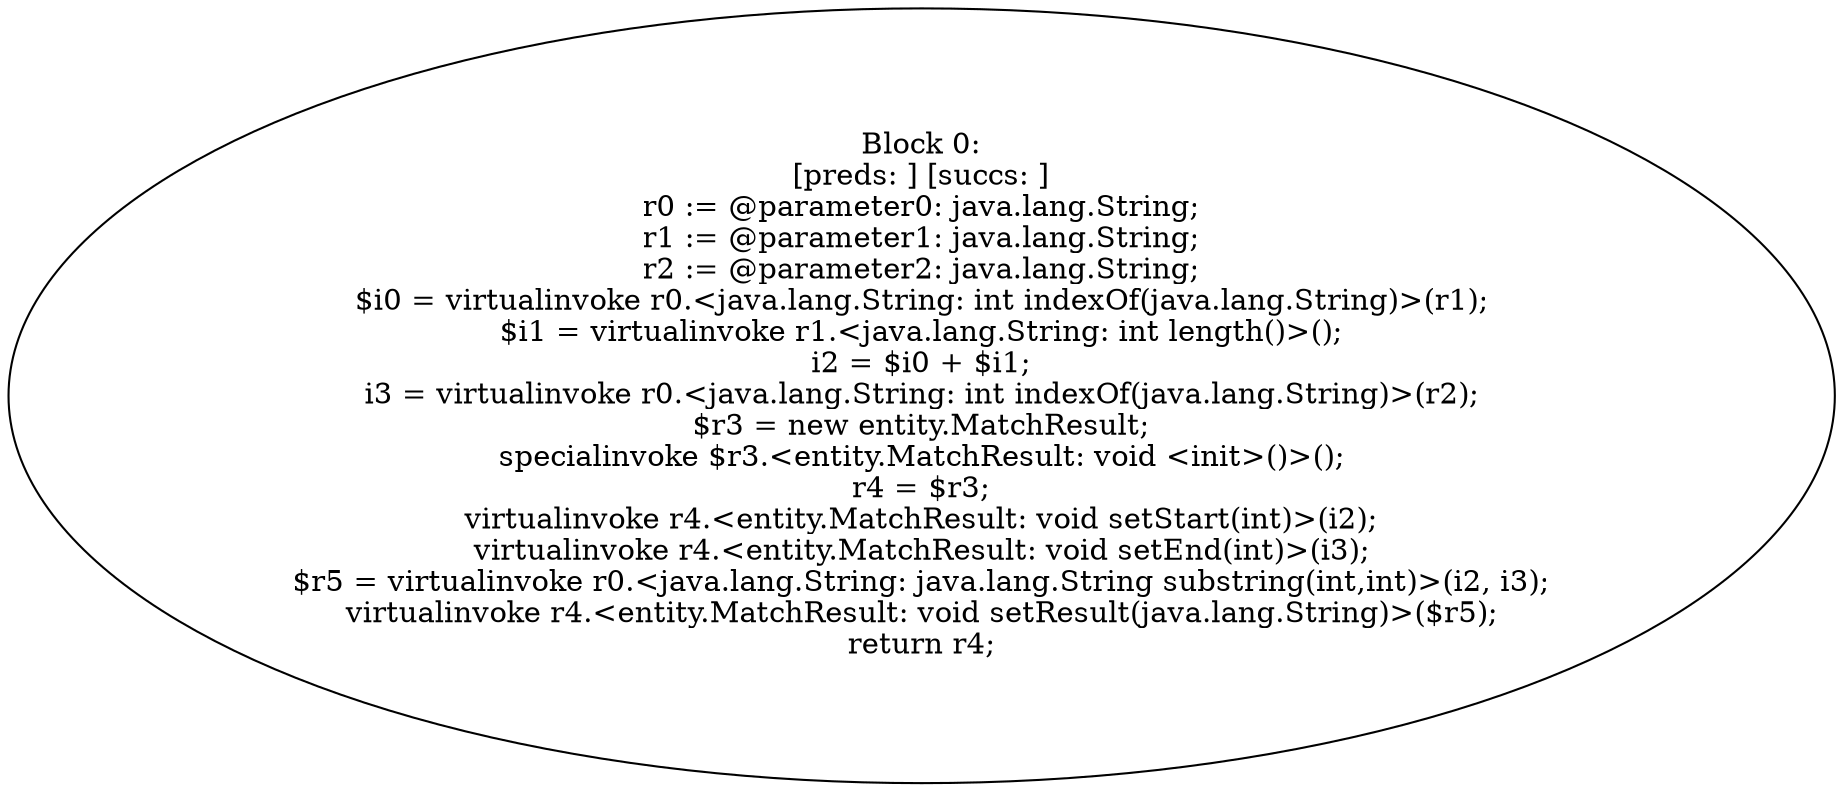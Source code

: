 digraph "unitGraph" {
    "Block 0:
[preds: ] [succs: ]
r0 := @parameter0: java.lang.String;
r1 := @parameter1: java.lang.String;
r2 := @parameter2: java.lang.String;
$i0 = virtualinvoke r0.<java.lang.String: int indexOf(java.lang.String)>(r1);
$i1 = virtualinvoke r1.<java.lang.String: int length()>();
i2 = $i0 + $i1;
i3 = virtualinvoke r0.<java.lang.String: int indexOf(java.lang.String)>(r2);
$r3 = new entity.MatchResult;
specialinvoke $r3.<entity.MatchResult: void <init>()>();
r4 = $r3;
virtualinvoke r4.<entity.MatchResult: void setStart(int)>(i2);
virtualinvoke r4.<entity.MatchResult: void setEnd(int)>(i3);
$r5 = virtualinvoke r0.<java.lang.String: java.lang.String substring(int,int)>(i2, i3);
virtualinvoke r4.<entity.MatchResult: void setResult(java.lang.String)>($r5);
return r4;
"
}
